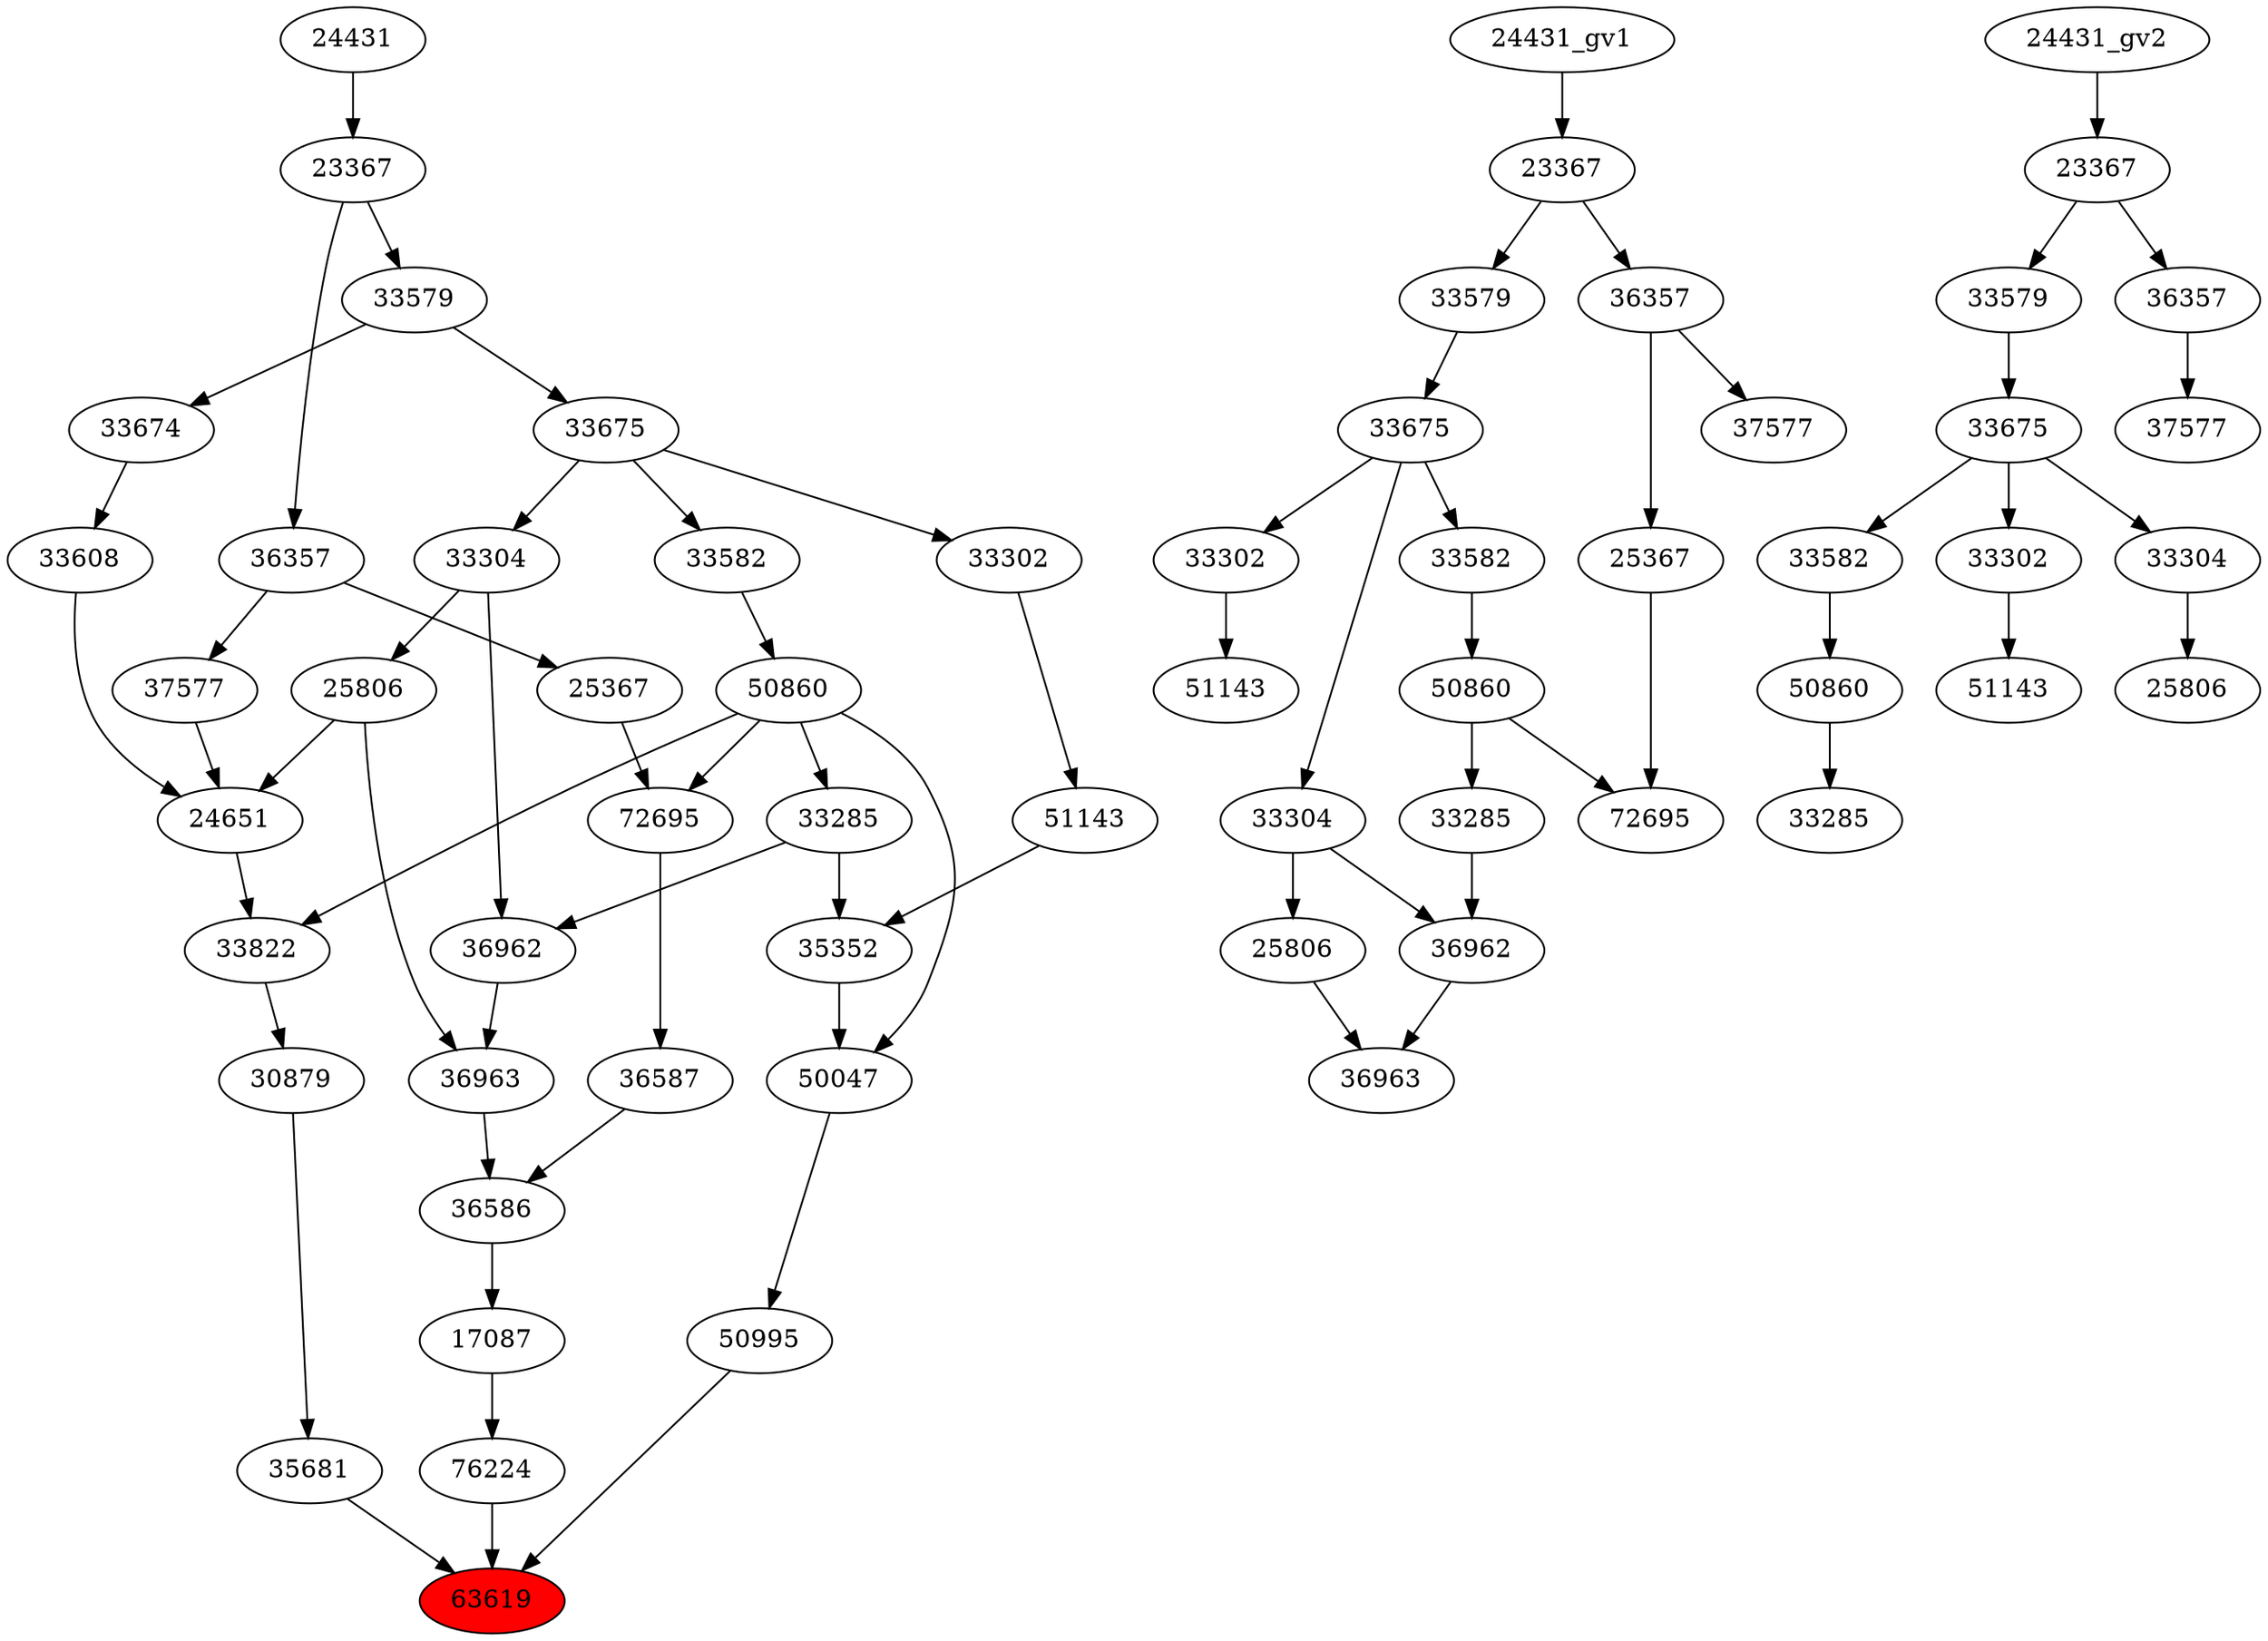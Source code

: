 strict digraph root {
	node [label="\N"];
	{
		node [fillcolor="",
			label="\N",
			style=""
		];
		63619		 [fillcolor=red,
			label=63619,
			style=filled];
		50995		 [label=50995];
		50995 -> 63619;
		35681		 [label=35681];
		35681 -> 63619;
		76224		 [label=76224];
		76224 -> 63619;
		50047		 [label=50047];
		50047 -> 50995;
		30879		 [label=30879];
		30879 -> 35681;
		17087		 [label=17087];
		17087 -> 76224;
		35352		 [label=35352];
		35352 -> 50047;
		50860		 [label=50860];
		50860 -> 50047;
		33822		 [label=33822];
		50860 -> 33822;
		33285		 [label=33285];
		50860 -> 33285;
		72695		 [label=72695];
		50860 -> 72695;
		33822 -> 30879;
		36586		 [label=36586];
		36586 -> 17087;
		33285 -> 35352;
		36962		 [label=36962];
		33285 -> 36962;
		51143		 [label=51143];
		51143 -> 35352;
		33582		 [label=33582];
		33582 -> 50860;
		24651		 [label=24651];
		24651 -> 33822;
		36587		 [label=36587];
		36587 -> 36586;
		36963		 [label=36963];
		36963 -> 36586;
		33302		 [label=33302];
		33302 -> 51143;
		33675		 [label=33675];
		33675 -> 33582;
		33675 -> 33302;
		33304		 [label=33304];
		33675 -> 33304;
		25806		 [label=25806];
		25806 -> 24651;
		25806 -> 36963;
		33608		 [label=33608];
		33608 -> 24651;
		37577		 [label=37577];
		37577 -> 24651;
		72695 -> 36587;
		36962 -> 36963;
		33579		 [label=33579];
		33579 -> 33675;
		33674		 [label=33674];
		33579 -> 33674;
		33304 -> 25806;
		33304 -> 36962;
		33674 -> 33608;
		36357		 [label=36357];
		36357 -> 37577;
		25367		 [label=25367];
		36357 -> 25367;
		25367 -> 72695;
		23367		 [label=23367];
		23367 -> 33579;
		23367 -> 36357;
		24431		 [label=24431];
		24431 -> 23367;
	}
	{
		node [label="\N"];
		"50860_gv1"		 [label=50860];
		"33285_gv1"		 [label=33285];
		"50860_gv1" -> "33285_gv1";
		"72695_gv1"		 [label=72695];
		"50860_gv1" -> "72695_gv1";
		"33582_gv1"		 [label=33582];
		"33582_gv1" -> "50860_gv1";
		"36962_gv1"		 [label=36962];
		"33285_gv1" -> "36962_gv1";
		"51143_gv1"		 [label=51143];
		"33302_gv1"		 [label=33302];
		"33302_gv1" -> "51143_gv1";
		"33675_gv1"		 [label=33675];
		"33675_gv1" -> "33582_gv1";
		"33675_gv1" -> "33302_gv1";
		"33304_gv1"		 [label=33304];
		"33675_gv1" -> "33304_gv1";
		"36963_gv1"		 [label=36963];
		"36962_gv1" -> "36963_gv1";
		"25806_gv1"		 [label=25806];
		"25806_gv1" -> "36963_gv1";
		"33579_gv1"		 [label=33579];
		"33579_gv1" -> "33675_gv1";
		"33304_gv1" -> "36962_gv1";
		"33304_gv1" -> "25806_gv1";
		"37577_gv1"		 [label=37577];
		"36357_gv1"		 [label=36357];
		"36357_gv1" -> "37577_gv1";
		"25367_gv1"		 [label=25367];
		"36357_gv1" -> "25367_gv1";
		"25367_gv1" -> "72695_gv1";
		"23367_gv1"		 [label=23367];
		"23367_gv1" -> "33579_gv1";
		"23367_gv1" -> "36357_gv1";
		"24431_gv1" -> "23367_gv1";
	}
	{
		node [label="\N"];
		"50860_gv2"		 [label=50860];
		"33285_gv2"		 [label=33285];
		"50860_gv2" -> "33285_gv2";
		"33582_gv2"		 [label=33582];
		"33582_gv2" -> "50860_gv2";
		"51143_gv2"		 [label=51143];
		"33302_gv2"		 [label=33302];
		"33302_gv2" -> "51143_gv2";
		"33675_gv2"		 [label=33675];
		"33675_gv2" -> "33582_gv2";
		"33675_gv2" -> "33302_gv2";
		"33304_gv2"		 [label=33304];
		"33675_gv2" -> "33304_gv2";
		"33579_gv2"		 [label=33579];
		"33579_gv2" -> "33675_gv2";
		"25806_gv2"		 [label=25806];
		"33304_gv2" -> "25806_gv2";
		"37577_gv2"		 [label=37577];
		"36357_gv2"		 [label=36357];
		"36357_gv2" -> "37577_gv2";
		"23367_gv2"		 [label=23367];
		"23367_gv2" -> "33579_gv2";
		"23367_gv2" -> "36357_gv2";
		"24431_gv2" -> "23367_gv2";
	}
}
